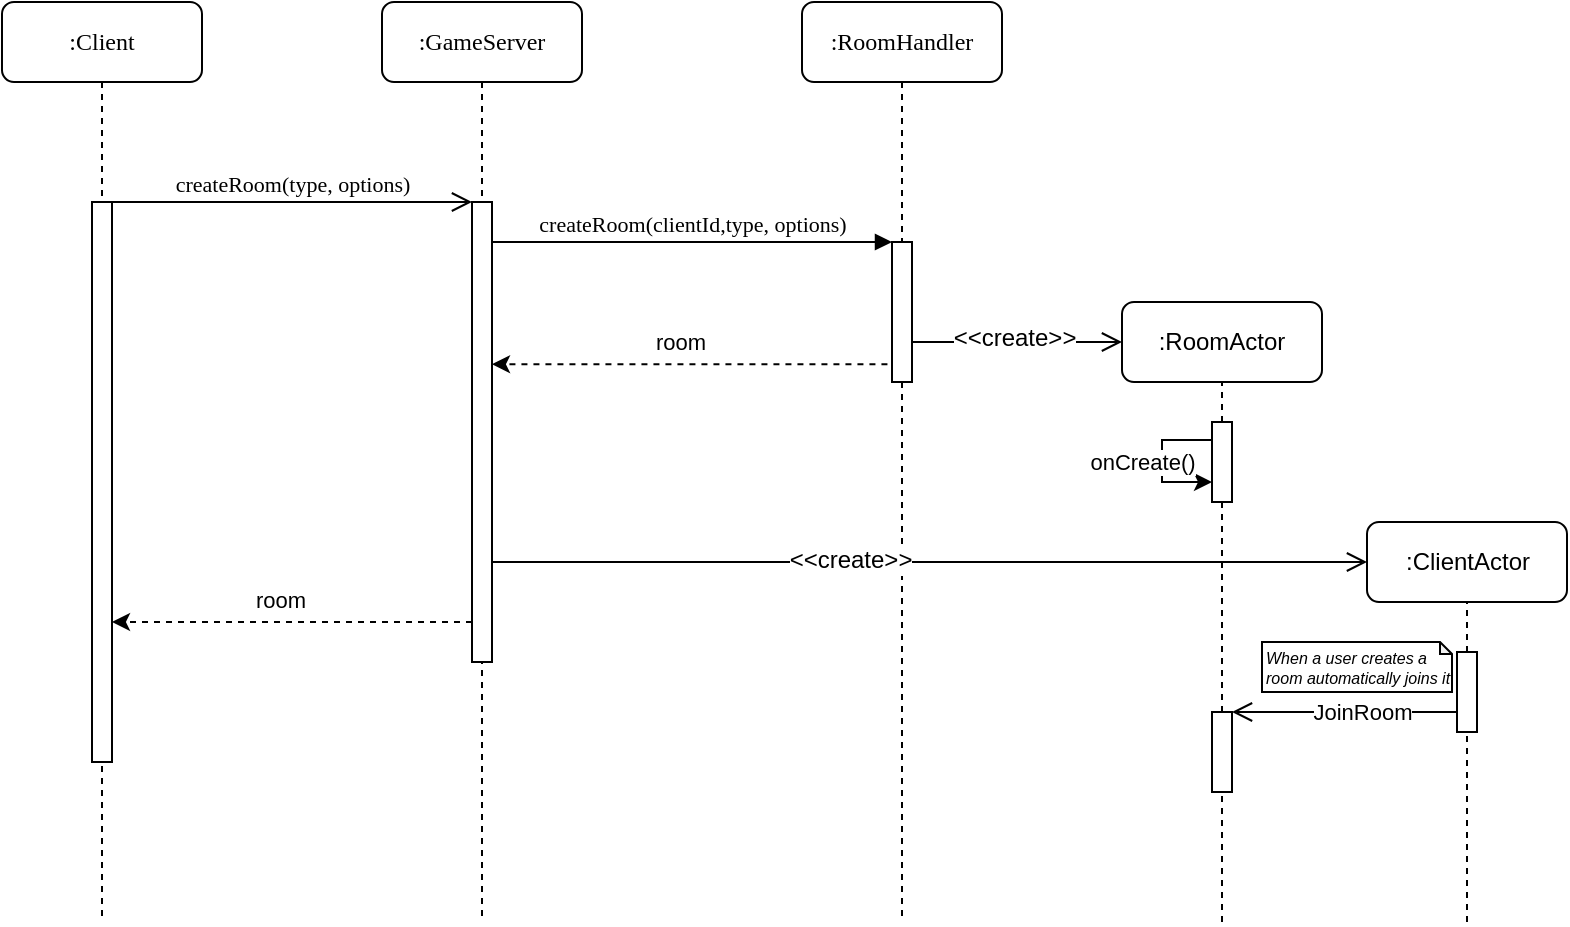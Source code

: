 <mxfile version="12.8.6" type="device"><diagram name="CreateRoom" id="13e1069c-82ec-6db2-03f1-153e76fe0fe0"><mxGraphModel dx="1240" dy="619" grid="1" gridSize="10" guides="1" tooltips="1" connect="1" arrows="1" fold="1" page="1" pageScale="1" pageWidth="1100" pageHeight="850" background="#ffffff" math="0" shadow="0"><root><mxCell id="0"/><mxCell id="1" parent="0"/><mxCell id="7baba1c4bc27f4b0-2" value=":GameServer" style="shape=umlLifeline;perimeter=lifelinePerimeter;whiteSpace=wrap;html=1;container=1;collapsible=0;recursiveResize=0;outlineConnect=0;rounded=1;shadow=0;comic=0;labelBackgroundColor=none;strokeWidth=1;fontFamily=Verdana;fontSize=12;align=center;" parent="1" vertex="1"><mxGeometry x="290" y="80" width="100" height="460" as="geometry"/></mxCell><mxCell id="7baba1c4bc27f4b0-10" value="" style="html=1;points=[];perimeter=orthogonalPerimeter;rounded=0;shadow=0;comic=0;labelBackgroundColor=none;strokeWidth=1;fontFamily=Verdana;fontSize=12;align=center;" parent="7baba1c4bc27f4b0-2" vertex="1"><mxGeometry x="45" y="100" width="10" height="230" as="geometry"/></mxCell><mxCell id="7baba1c4bc27f4b0-3" value=":RoomHandler" style="shape=umlLifeline;perimeter=lifelinePerimeter;whiteSpace=wrap;html=1;container=1;collapsible=0;recursiveResize=0;outlineConnect=0;rounded=1;shadow=0;comic=0;labelBackgroundColor=none;strokeWidth=1;fontFamily=Verdana;fontSize=12;align=center;" parent="1" vertex="1"><mxGeometry x="500" y="80" width="100" height="460" as="geometry"/></mxCell><mxCell id="7baba1c4bc27f4b0-13" value="" style="html=1;points=[];perimeter=orthogonalPerimeter;rounded=0;shadow=0;comic=0;labelBackgroundColor=none;strokeWidth=1;fontFamily=Verdana;fontSize=12;align=center;" parent="7baba1c4bc27f4b0-3" vertex="1"><mxGeometry x="45" y="120" width="10" height="70" as="geometry"/></mxCell><mxCell id="7baba1c4bc27f4b0-8" value=":Client" style="shape=umlLifeline;perimeter=lifelinePerimeter;whiteSpace=wrap;html=1;container=1;collapsible=0;recursiveResize=0;outlineConnect=0;rounded=1;shadow=0;comic=0;labelBackgroundColor=none;strokeWidth=1;fontFamily=Verdana;fontSize=12;align=center;" parent="1" vertex="1"><mxGeometry x="100" y="80" width="100" height="460" as="geometry"/></mxCell><mxCell id="7baba1c4bc27f4b0-9" value="" style="html=1;points=[];perimeter=orthogonalPerimeter;rounded=0;shadow=0;comic=0;labelBackgroundColor=none;strokeWidth=1;fontFamily=Verdana;fontSize=12;align=center;" parent="7baba1c4bc27f4b0-8" vertex="1"><mxGeometry x="45" y="100" width="10" height="280" as="geometry"/></mxCell><mxCell id="7baba1c4bc27f4b0-11" value="&lt;font style=&quot;font-size: 11px&quot;&gt;createRoom(type, options)&lt;/font&gt;" style="html=1;verticalAlign=bottom;endArrow=open;entryX=0;entryY=0;labelBackgroundColor=none;fontFamily=Verdana;fontSize=12;edgeStyle=elbowEdgeStyle;elbow=vertical;endFill=0;endSize=8;" parent="1" source="7baba1c4bc27f4b0-9" target="7baba1c4bc27f4b0-10" edge="1"><mxGeometry relative="1" as="geometry"><mxPoint x="220" y="190" as="sourcePoint"/></mxGeometry></mxCell><mxCell id="7baba1c4bc27f4b0-14" value="&lt;font style=&quot;font-size: 11px;&quot;&gt;createRoom(clientId,type, options)&lt;/font&gt;" style="html=1;verticalAlign=bottom;endArrow=block;entryX=0;entryY=0;labelBackgroundColor=none;fontFamily=Verdana;fontSize=11;edgeStyle=elbowEdgeStyle;elbow=vertical;" parent="1" source="7baba1c4bc27f4b0-10" target="7baba1c4bc27f4b0-13" edge="1"><mxGeometry relative="1" as="geometry"><mxPoint x="450" y="200" as="sourcePoint"/></mxGeometry></mxCell><mxCell id="0PWBPzQOn909mI3Law9g-2" value="" style="html=1;verticalAlign=bottom;endArrow=open;labelBackgroundColor=none;fontFamily=Verdana;fontSize=12;edgeStyle=elbowEdgeStyle;elbow=vertical;endFill=0;endSize=8;entryX=0;entryY=0.5;entryDx=0;entryDy=0;" edge="1" parent="1" source="7baba1c4bc27f4b0-13" target="0PWBPzQOn909mI3Law9g-5"><mxGeometry relative="1" as="geometry"><mxPoint x="620" y="270" as="sourcePoint"/><mxPoint x="780" y="220" as="targetPoint"/><Array as="points"><mxPoint x="630" y="250"/><mxPoint x="660" y="260"/><mxPoint x="660" y="220"/></Array></mxGeometry></mxCell><mxCell id="0PWBPzQOn909mI3Law9g-23" value="&lt;span style=&quot;color: rgba(0 , 0 , 0 , 0) ; font-family: monospace ; font-size: 0px ; background-color: rgb(248 , 249 , 250)&quot;&gt;%3CmxGraphModel%3E%3Croot%3E%3CmxCell%20id%3D%220%22%2F%3E%3CmxCell%20id%3D%221%22%20parent%3D%220%22%2F%3E%3CmxCell%20id%3D%222%22%20value%3D%22new(type%2C%20handler%2C%20options)%22%20style%3D%22text%3Bhtml%3D1%3Balign%3Dcenter%3BverticalAlign%3Dmiddle%3Bresizable%3D0%3Bpoints%3D%5B%5D%3BlabelBackgroundColor%3D%23ffffff%3B%22%20vertex%3D%221%22%20connectable%3D%220%22%20parent%3D%221%22%3E%3CmxGeometry%20x%3D%22670.003%22%20y%3D%22235%22%20as%3D%22geometry%22%3E%3CmxPoint%20x%3D%22-3.33%22%20y%3D%22-26%22%20as%3D%22offset%22%2F%3E%3C%2FmxGeometry%3E%3C%2FmxCell%3E%3C%2Froot%3E%3C%2FmxGraphModel%3&lt;/span&gt;&lt;span style=&quot;color: rgba(0 , 0 , 0 , 0) ; font-family: monospace ; font-size: 0px ; background-color: rgb(248 , 249 , 250)&quot;&gt;%3CmxGraphModel%3E%3Croot%3E%3CmxCell%20id%3D%220%22%2F%3E%3CmxCell%20id%3D%221%22%20parent%3D%220%22%2F%3E%3CmxCell%20id%3D%222%22%20value%3D%22new(type%2C%20handler%2C%20options)%22%20style%3D%22text%3Bhtml%3D1%3Balign%3Dcenter%3BverticalAlign%3Dmiddle%3Bresizable%3D0%3Bpoints%3D%5B%5D%3BlabelBackgroundColor%3D%23ffffff%3B%22%20vertex%3D%221%22%20connectable%3D%220%22%20parent%3D%221%22%3E%3CmxGeometry%20x%3D%22670.003%22%20y%3D%22235%22%20as%3D%22geometry%22%3E%3CmxPoint%20x%3D%22-3.33%22%20y%3D%22-26%22%20as%3D%22offset%22%2F%3E%3C%2FmxGeometry%3E%3C%2FmxCell%3E%3C%2Froot%3E%3C%2FmxGraphModel%3E&lt;/span&gt;" style="text;html=1;align=center;verticalAlign=middle;resizable=0;points=[];labelBackgroundColor=#ffffff;" vertex="1" connectable="0" parent="0PWBPzQOn909mI3Law9g-2"><mxGeometry x="-0.234" y="-1" relative="1" as="geometry"><mxPoint y="-1" as="offset"/></mxGeometry></mxCell><mxCell id="0PWBPzQOn909mI3Law9g-32" value="&amp;lt;&amp;lt;create&amp;gt;&amp;gt;" style="text;html=1;align=center;verticalAlign=middle;resizable=0;points=[];labelBackgroundColor=#ffffff;fontSize=12;" vertex="1" connectable="0" parent="0PWBPzQOn909mI3Law9g-2"><mxGeometry x="-0.029" y="-12" relative="1" as="geometry"><mxPoint x="0.24" y="-14" as="offset"/></mxGeometry></mxCell><mxCell id="0PWBPzQOn909mI3Law9g-5" value=":RoomActor" style="rounded=1;whiteSpace=wrap;html=1;" vertex="1" parent="1"><mxGeometry x="660" y="230" width="100" height="40" as="geometry"/></mxCell><mxCell id="0PWBPzQOn909mI3Law9g-8" value="" style="endArrow=none;dashed=1;html=1;entryX=0.5;entryY=1;entryDx=0;entryDy=0;" edge="1" parent="1" source="0PWBPzQOn909mI3Law9g-9" target="0PWBPzQOn909mI3Law9g-5"><mxGeometry width="50" height="50" relative="1" as="geometry"><mxPoint x="710" y="710" as="sourcePoint"/><mxPoint x="450" y="270" as="targetPoint"/><Array as="points"/></mxGeometry></mxCell><mxCell id="0PWBPzQOn909mI3Law9g-9" value="" style="html=1;points=[];perimeter=orthogonalPerimeter;rounded=0;shadow=0;comic=0;labelBackgroundColor=none;strokeWidth=1;fontFamily=Verdana;fontSize=12;align=center;" vertex="1" parent="1"><mxGeometry x="705" y="290" width="10" height="40" as="geometry"/></mxCell><mxCell id="0PWBPzQOn909mI3Law9g-10" value="" style="endArrow=none;dashed=1;html=1;entryX=0.5;entryY=1;entryDx=0;entryDy=0;" edge="1" parent="1" source="0PWBPzQOn909mI3Law9g-38" target="0PWBPzQOn909mI3Law9g-9"><mxGeometry width="50" height="50" relative="1" as="geometry"><mxPoint x="710" y="710" as="sourcePoint"/><mxPoint x="710" y="280.0" as="targetPoint"/><Array as="points"/></mxGeometry></mxCell><mxCell id="0PWBPzQOn909mI3Law9g-11" value="" style="endArrow=classic;rounded=0;comic=0;html=1;labelPosition=left;verticalLabelPosition=middle;align=right;verticalAlign=middle;" edge="1" parent="1" source="0PWBPzQOn909mI3Law9g-9" target="0PWBPzQOn909mI3Law9g-9"><mxGeometry width="50" height="50" relative="1" as="geometry"><mxPoint x="698.93" y="299.04" as="sourcePoint"/><mxPoint x="700.31" y="319.72" as="targetPoint"/><Array as="points"><mxPoint x="680" y="299"/><mxPoint x="680" y="320"/></Array></mxGeometry></mxCell><mxCell id="0PWBPzQOn909mI3Law9g-31" value="onCreate()" style="text;html=1;align=center;verticalAlign=middle;resizable=0;points=[];labelBackgroundColor=#ffffff;fontSize=11;" vertex="1" connectable="0" parent="0PWBPzQOn909mI3Law9g-11"><mxGeometry x="-0.372" y="5" relative="1" as="geometry"><mxPoint x="-12.5" y="6" as="offset"/></mxGeometry></mxCell><mxCell id="0PWBPzQOn909mI3Law9g-15" value="&lt;br&gt;" style="html=1;verticalAlign=bottom;endArrow=open;labelBackgroundColor=none;fontFamily=Verdana;fontSize=12;edgeStyle=elbowEdgeStyle;elbow=vertical;endSize=8;endFill=0;" edge="1" parent="1" source="7baba1c4bc27f4b0-10" target="0PWBPzQOn909mI3Law9g-16"><mxGeometry relative="1" as="geometry"><mxPoint x="385" y="310.589" as="sourcePoint"/><mxPoint x="935" y="330" as="targetPoint"/><Array as="points"><mxPoint x="760" y="360"/><mxPoint x="850" y="376"/><mxPoint x="440" y="330"/></Array></mxGeometry></mxCell><mxCell id="0PWBPzQOn909mI3Law9g-33" value="&amp;lt;&amp;lt;create&amp;gt;&amp;gt;" style="text;html=1;align=center;verticalAlign=middle;resizable=0;points=[];labelBackgroundColor=#ffffff;fontSize=12;" vertex="1" connectable="0" parent="0PWBPzQOn909mI3Law9g-15"><mxGeometry x="0.776" y="171" relative="1" as="geometry"><mxPoint x="-210" y="170" as="offset"/></mxGeometry></mxCell><mxCell id="0PWBPzQOn909mI3Law9g-16" value=":ClientActor" style="rounded=1;whiteSpace=wrap;html=1;" vertex="1" parent="1"><mxGeometry x="782.5" y="340" width="100" height="40" as="geometry"/></mxCell><mxCell id="0PWBPzQOn909mI3Law9g-22" value="" style="endArrow=none;dashed=1;html=1;entryX=0.5;entryY=1;entryDx=0;entryDy=0;" edge="1" parent="1" source="0PWBPzQOn909mI3Law9g-35" target="0PWBPzQOn909mI3Law9g-16"><mxGeometry width="50" height="50" relative="1" as="geometry"><mxPoint x="832.5" y="680" as="sourcePoint"/><mxPoint x="821.79" y="390" as="targetPoint"/><Array as="points"/></mxGeometry></mxCell><mxCell id="0PWBPzQOn909mI3Law9g-35" value="" style="html=1;points=[];perimeter=orthogonalPerimeter;rounded=0;shadow=0;comic=0;labelBackgroundColor=none;strokeWidth=1;fontFamily=Verdana;fontSize=12;align=center;" vertex="1" parent="1"><mxGeometry x="827.5" y="405" width="10" height="40" as="geometry"/></mxCell><mxCell id="0PWBPzQOn909mI3Law9g-36" value="" style="endArrow=none;dashed=1;html=1;entryX=0.5;entryY=1;entryDx=0;entryDy=0;" edge="1" parent="1" target="0PWBPzQOn909mI3Law9g-35"><mxGeometry width="50" height="50" relative="1" as="geometry"><mxPoint x="832.5" y="540" as="sourcePoint"/><mxPoint x="832.5" y="380" as="targetPoint"/><Array as="points"/></mxGeometry></mxCell><mxCell id="0PWBPzQOn909mI3Law9g-37" value="" style="endArrow=open;html=1;fontSize=11;endSize=8;endFill=0;" edge="1" parent="1" source="0PWBPzQOn909mI3Law9g-35" target="0PWBPzQOn909mI3Law9g-38"><mxGeometry width="50" height="50" relative="1" as="geometry"><mxPoint x="590" y="490" as="sourcePoint"/><mxPoint x="810" y="440" as="targetPoint"/><Array as="points"><mxPoint x="810" y="435"/></Array></mxGeometry></mxCell><mxCell id="0PWBPzQOn909mI3Law9g-40" value="JoinRoom" style="text;html=1;align=center;verticalAlign=middle;resizable=0;points=[];labelBackgroundColor=#ffffff;fontSize=11;" vertex="1" connectable="0" parent="0PWBPzQOn909mI3Law9g-37"><mxGeometry x="0.13" relative="1" as="geometry"><mxPoint x="16.1" as="offset"/></mxGeometry></mxCell><mxCell id="0PWBPzQOn909mI3Law9g-38" value="" style="html=1;points=[];perimeter=orthogonalPerimeter;rounded=0;shadow=0;comic=0;labelBackgroundColor=none;strokeWidth=1;fontFamily=Verdana;fontSize=12;align=center;" vertex="1" parent="1"><mxGeometry x="705" y="435" width="10" height="40" as="geometry"/></mxCell><mxCell id="0PWBPzQOn909mI3Law9g-39" value="" style="endArrow=none;dashed=1;html=1;entryX=0.5;entryY=1;entryDx=0;entryDy=0;" edge="1" parent="1" target="0PWBPzQOn909mI3Law9g-38"><mxGeometry width="50" height="50" relative="1" as="geometry"><mxPoint x="710" y="540" as="sourcePoint"/><mxPoint x="710" y="330" as="targetPoint"/><Array as="points"/></mxGeometry></mxCell><mxCell id="0PWBPzQOn909mI3Law9g-41" value="" style="endArrow=classic;html=1;fontSize=11;exitX=-0.228;exitY=0.873;exitDx=0;exitDy=0;exitPerimeter=0;dashed=1;" edge="1" parent="1" source="7baba1c4bc27f4b0-13" target="7baba1c4bc27f4b0-10"><mxGeometry width="50" height="50" relative="1" as="geometry"><mxPoint x="540" y="380" as="sourcePoint"/><mxPoint x="590" y="330" as="targetPoint"/></mxGeometry></mxCell><mxCell id="0PWBPzQOn909mI3Law9g-42" value="room" style="text;html=1;align=center;verticalAlign=middle;resizable=0;points=[];labelBackgroundColor=#ffffff;fontSize=11;" vertex="1" connectable="0" parent="0PWBPzQOn909mI3Law9g-41"><mxGeometry x="-0.132" relative="1" as="geometry"><mxPoint x="-18.24" y="-11.11" as="offset"/></mxGeometry></mxCell><mxCell id="0PWBPzQOn909mI3Law9g-43" value="" style="endArrow=classic;html=1;fontSize=11;dashed=1;" edge="1" parent="1" source="7baba1c4bc27f4b0-10" target="7baba1c4bc27f4b0-9"><mxGeometry width="50" height="50" relative="1" as="geometry"><mxPoint x="367.72" y="380.0" as="sourcePoint"/><mxPoint x="150" y="380.0" as="targetPoint"/><Array as="points"><mxPoint x="300" y="390"/></Array></mxGeometry></mxCell><mxCell id="0PWBPzQOn909mI3Law9g-44" value="room" style="text;html=1;align=center;verticalAlign=middle;resizable=0;points=[];labelBackgroundColor=#ffffff;fontSize=11;" vertex="1" connectable="0" parent="0PWBPzQOn909mI3Law9g-43"><mxGeometry x="-0.132" relative="1" as="geometry"><mxPoint x="-18.24" y="-11.11" as="offset"/></mxGeometry></mxCell><mxCell id="0PWBPzQOn909mI3Law9g-45" value="When a user creates a room automatically joins it" style="shape=note;whiteSpace=wrap;html=1;backgroundOutline=1;darkOpacity=0.05;fontSize=8;size=6;align=left;fontStyle=2" vertex="1" parent="1"><mxGeometry x="730" y="400" width="95" height="25" as="geometry"/></mxCell></root></mxGraphModel></diagram></mxfile>